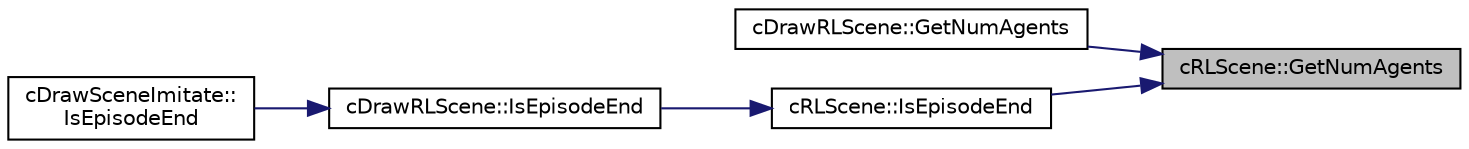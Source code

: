 digraph "cRLScene::GetNumAgents"
{
 // LATEX_PDF_SIZE
  edge [fontname="Helvetica",fontsize="10",labelfontname="Helvetica",labelfontsize="10"];
  node [fontname="Helvetica",fontsize="10",shape=record];
  rankdir="RL";
  Node1 [label="cRLScene::GetNumAgents",height=0.2,width=0.4,color="black", fillcolor="grey75", style="filled", fontcolor="black",tooltip=" "];
  Node1 -> Node2 [dir="back",color="midnightblue",fontsize="10",style="solid",fontname="Helvetica"];
  Node2 [label="cDrawRLScene::GetNumAgents",height=0.2,width=0.4,color="black", fillcolor="white", style="filled",URL="$classc_draw_r_l_scene.html#a6c82140920453a168f62bbdad2c2264a",tooltip=" "];
  Node1 -> Node3 [dir="back",color="midnightblue",fontsize="10",style="solid",fontname="Helvetica"];
  Node3 [label="cRLScene::IsEpisodeEnd",height=0.2,width=0.4,color="black", fillcolor="white", style="filled",URL="$classc_r_l_scene.html#adf424708fd98f2a8bd336dde4764470c",tooltip=" "];
  Node3 -> Node4 [dir="back",color="midnightblue",fontsize="10",style="solid",fontname="Helvetica"];
  Node4 [label="cDrawRLScene::IsEpisodeEnd",height=0.2,width=0.4,color="black", fillcolor="white", style="filled",URL="$classc_draw_r_l_scene.html#a2682b853fabe0706d2cebe5d669d42d9",tooltip=" "];
  Node4 -> Node5 [dir="back",color="midnightblue",fontsize="10",style="solid",fontname="Helvetica"];
  Node5 [label="cDrawSceneImitate::\lIsEpisodeEnd",height=0.2,width=0.4,color="black", fillcolor="white", style="filled",URL="$classc_draw_scene_imitate.html#a085e3c5920a69b47a1ee18e25ca9df57",tooltip=" "];
}
